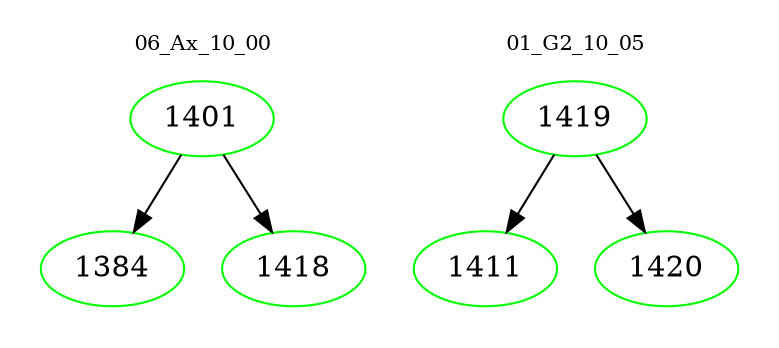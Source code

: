 digraph{
subgraph cluster_0 {
color = white
label = "06_Ax_10_00";
fontsize=10;
T0_1401 [label="1401", color="green"]
T0_1401 -> T0_1384 [color="black"]
T0_1384 [label="1384", color="green"]
T0_1401 -> T0_1418 [color="black"]
T0_1418 [label="1418", color="green"]
}
subgraph cluster_1 {
color = white
label = "01_G2_10_05";
fontsize=10;
T1_1419 [label="1419", color="green"]
T1_1419 -> T1_1411 [color="black"]
T1_1411 [label="1411", color="green"]
T1_1419 -> T1_1420 [color="black"]
T1_1420 [label="1420", color="green"]
}
}
